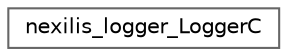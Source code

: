 digraph "Graphical Class Hierarchy"
{
 // LATEX_PDF_SIZE
  bgcolor="transparent";
  edge [fontname=Helvetica,fontsize=10,labelfontname=Helvetica,labelfontsize=10];
  node [fontname=Helvetica,fontsize=10,shape=box,height=0.2,width=0.4];
  rankdir="LR";
  Node0 [id="Node000000",label="nexilis_logger_LoggerC",height=0.2,width=0.4,color="grey40", fillcolor="white", style="filled",URL="$d5/da8/structnexilis__logger__LoggerC.html",tooltip=" "];
}
